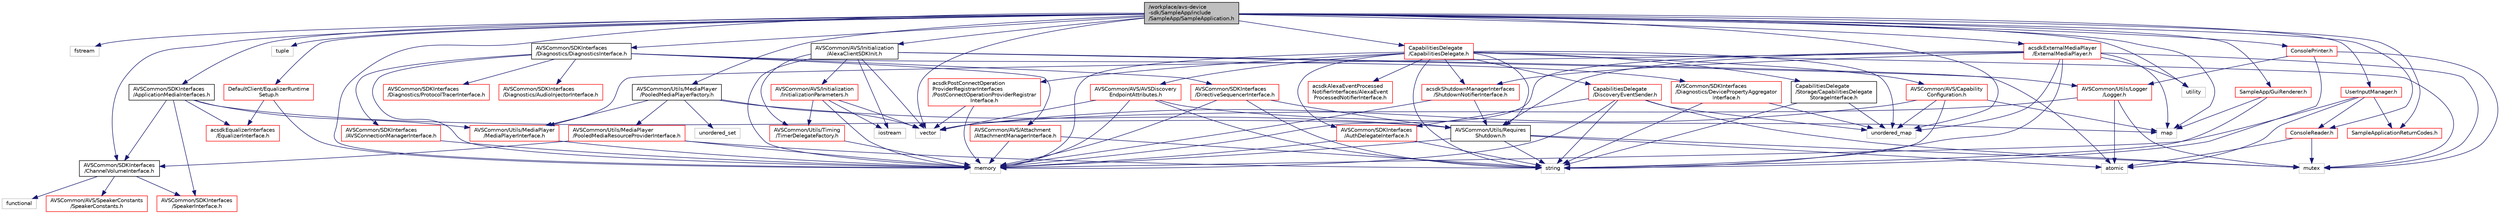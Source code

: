 digraph "/workplace/avs-device-sdk/SampleApp/include/SampleApp/SampleApplication.h"
{
  edge [fontname="Helvetica",fontsize="10",labelfontname="Helvetica",labelfontsize="10"];
  node [fontname="Helvetica",fontsize="10",shape=record];
  Node0 [label="/workplace/avs-device\l-sdk/SampleApp/include\l/SampleApp/SampleApplication.h",height=0.2,width=0.4,color="black", fillcolor="grey75", style="filled", fontcolor="black"];
  Node0 -> Node1 [color="midnightblue",fontsize="10",style="solid",fontname="Helvetica"];
  Node1 [label="fstream",height=0.2,width=0.4,color="grey75", fillcolor="white", style="filled"];
  Node0 -> Node2 [color="midnightblue",fontsize="10",style="solid",fontname="Helvetica"];
  Node2 [label="map",height=0.2,width=0.4,color="grey75", fillcolor="white", style="filled"];
  Node0 -> Node3 [color="midnightblue",fontsize="10",style="solid",fontname="Helvetica"];
  Node3 [label="memory",height=0.2,width=0.4,color="grey75", fillcolor="white", style="filled"];
  Node0 -> Node4 [color="midnightblue",fontsize="10",style="solid",fontname="Helvetica"];
  Node4 [label="tuple",height=0.2,width=0.4,color="grey75", fillcolor="white", style="filled"];
  Node0 -> Node5 [color="midnightblue",fontsize="10",style="solid",fontname="Helvetica"];
  Node5 [label="unordered_map",height=0.2,width=0.4,color="grey75", fillcolor="white", style="filled"];
  Node0 -> Node6 [color="midnightblue",fontsize="10",style="solid",fontname="Helvetica"];
  Node6 [label="utility",height=0.2,width=0.4,color="grey75", fillcolor="white", style="filled"];
  Node0 -> Node7 [color="midnightblue",fontsize="10",style="solid",fontname="Helvetica"];
  Node7 [label="vector",height=0.2,width=0.4,color="grey75", fillcolor="white", style="filled"];
  Node0 -> Node8 [color="midnightblue",fontsize="10",style="solid",fontname="Helvetica"];
  Node8 [label="AVSCommon/AVS/Initialization\l/AlexaClientSDKInit.h",height=0.2,width=0.4,color="black", fillcolor="white", style="filled",URL="$_alexa_client_s_d_k_init_8h.html"];
  Node8 -> Node9 [color="midnightblue",fontsize="10",style="solid",fontname="Helvetica"];
  Node9 [label="atomic",height=0.2,width=0.4,color="grey75", fillcolor="white", style="filled"];
  Node8 -> Node10 [color="midnightblue",fontsize="10",style="solid",fontname="Helvetica"];
  Node10 [label="iostream",height=0.2,width=0.4,color="grey75", fillcolor="white", style="filled"];
  Node8 -> Node3 [color="midnightblue",fontsize="10",style="solid",fontname="Helvetica"];
  Node8 -> Node7 [color="midnightblue",fontsize="10",style="solid",fontname="Helvetica"];
  Node8 -> Node11 [color="midnightblue",fontsize="10",style="solid",fontname="Helvetica"];
  Node11 [label="AVSCommon/AVS/Initialization\l/InitializationParameters.h",height=0.2,width=0.4,color="red", fillcolor="white", style="filled",URL="$_initialization_parameters_8h.html"];
  Node11 -> Node10 [color="midnightblue",fontsize="10",style="solid",fontname="Helvetica"];
  Node11 -> Node3 [color="midnightblue",fontsize="10",style="solid",fontname="Helvetica"];
  Node11 -> Node7 [color="midnightblue",fontsize="10",style="solid",fontname="Helvetica"];
  Node11 -> Node20 [color="midnightblue",fontsize="10",style="solid",fontname="Helvetica"];
  Node20 [label="AVSCommon/Utils/Timing\l/TimerDelegateFactory.h",height=0.2,width=0.4,color="red", fillcolor="white", style="filled",URL="$_timer_delegate_factory_8h.html"];
  Node20 -> Node3 [color="midnightblue",fontsize="10",style="solid",fontname="Helvetica"];
  Node8 -> Node20 [color="midnightblue",fontsize="10",style="solid",fontname="Helvetica"];
  Node8 -> Node21 [color="midnightblue",fontsize="10",style="solid",fontname="Helvetica"];
  Node21 [label="AVSCommon/Utils/Logger\l/Logger.h",height=0.2,width=0.4,color="red", fillcolor="white", style="filled",URL="$_logger_8h.html"];
  Node21 -> Node9 [color="midnightblue",fontsize="10",style="solid",fontname="Helvetica"];
  Node21 -> Node22 [color="midnightblue",fontsize="10",style="solid",fontname="Helvetica"];
  Node22 [label="mutex",height=0.2,width=0.4,color="grey75", fillcolor="white", style="filled"];
  Node21 -> Node7 [color="midnightblue",fontsize="10",style="solid",fontname="Helvetica"];
  Node0 -> Node36 [color="midnightblue",fontsize="10",style="solid",fontname="Helvetica"];
  Node36 [label="AVSCommon/SDKInterfaces\l/ApplicationMediaInterfaces.h",height=0.2,width=0.4,color="black", fillcolor="white", style="filled",URL="$_application_media_interfaces_8h.html"];
  Node36 -> Node37 [color="midnightblue",fontsize="10",style="solid",fontname="Helvetica"];
  Node37 [label="acsdkEqualizerInterfaces\l/EqualizerInterface.h",height=0.2,width=0.4,color="red", fillcolor="white", style="filled",URL="$_equalizer_interface_8h.html"];
  Node36 -> Node45 [color="midnightblue",fontsize="10",style="solid",fontname="Helvetica"];
  Node45 [label="AVSCommon/SDKInterfaces\l/ChannelVolumeInterface.h",height=0.2,width=0.4,color="black", fillcolor="white", style="filled",URL="$_channel_volume_interface_8h.html"];
  Node45 -> Node19 [color="midnightblue",fontsize="10",style="solid",fontname="Helvetica"];
  Node19 [label="functional",height=0.2,width=0.4,color="grey75", fillcolor="white", style="filled"];
  Node45 -> Node46 [color="midnightblue",fontsize="10",style="solid",fontname="Helvetica"];
  Node46 [label="AVSCommon/AVS/SpeakerConstants\l/SpeakerConstants.h",height=0.2,width=0.4,color="red", fillcolor="white", style="filled",URL="$_speaker_constants_8h.html"];
  Node45 -> Node48 [color="midnightblue",fontsize="10",style="solid",fontname="Helvetica"];
  Node48 [label="AVSCommon/SDKInterfaces\l/SpeakerInterface.h",height=0.2,width=0.4,color="red", fillcolor="white", style="filled",URL="$_speaker_interface_8h.html"];
  Node36 -> Node48 [color="midnightblue",fontsize="10",style="solid",fontname="Helvetica"];
  Node36 -> Node49 [color="midnightblue",fontsize="10",style="solid",fontname="Helvetica"];
  Node49 [label="AVSCommon/Utils/MediaPlayer\l/MediaPlayerInterface.h",height=0.2,width=0.4,color="red", fillcolor="white", style="filled",URL="$_media_player_interface_8h.html"];
  Node49 -> Node3 [color="midnightblue",fontsize="10",style="solid",fontname="Helvetica"];
  Node36 -> Node66 [color="midnightblue",fontsize="10",style="solid",fontname="Helvetica"];
  Node66 [label="AVSCommon/Utils/Requires\lShutdown.h",height=0.2,width=0.4,color="black", fillcolor="white", style="filled",URL="$_requires_shutdown_8h.html"];
  Node66 -> Node9 [color="midnightblue",fontsize="10",style="solid",fontname="Helvetica"];
  Node66 -> Node3 [color="midnightblue",fontsize="10",style="solid",fontname="Helvetica"];
  Node66 -> Node22 [color="midnightblue",fontsize="10",style="solid",fontname="Helvetica"];
  Node66 -> Node16 [color="midnightblue",fontsize="10",style="solid",fontname="Helvetica"];
  Node16 [label="string",height=0.2,width=0.4,color="grey75", fillcolor="white", style="filled"];
  Node0 -> Node45 [color="midnightblue",fontsize="10",style="solid",fontname="Helvetica"];
  Node0 -> Node67 [color="midnightblue",fontsize="10",style="solid",fontname="Helvetica"];
  Node67 [label="AVSCommon/SDKInterfaces\l/Diagnostics/DiagnosticsInterface.h",height=0.2,width=0.4,color="black", fillcolor="white", style="filled",URL="$_diagnostics_interface_8h.html"];
  Node67 -> Node3 [color="midnightblue",fontsize="10",style="solid",fontname="Helvetica"];
  Node67 -> Node68 [color="midnightblue",fontsize="10",style="solid",fontname="Helvetica"];
  Node68 [label="AVSCommon/AVS/Attachment\l/AttachmentManagerInterface.h",height=0.2,width=0.4,color="red", fillcolor="white", style="filled",URL="$_attachment_manager_interface_8h.html"];
  Node68 -> Node16 [color="midnightblue",fontsize="10",style="solid",fontname="Helvetica"];
  Node68 -> Node3 [color="midnightblue",fontsize="10",style="solid",fontname="Helvetica"];
  Node67 -> Node75 [color="midnightblue",fontsize="10",style="solid",fontname="Helvetica"];
  Node75 [label="AVSCommon/SDKInterfaces\l/AVSConnectionManagerInterface.h",height=0.2,width=0.4,color="red", fillcolor="white", style="filled",URL="$_a_v_s_connection_manager_interface_8h.html"];
  Node75 -> Node3 [color="midnightblue",fontsize="10",style="solid",fontname="Helvetica"];
  Node67 -> Node83 [color="midnightblue",fontsize="10",style="solid",fontname="Helvetica"];
  Node83 [label="AVSCommon/SDKInterfaces\l/Diagnostics/AudioInjectorInterface.h",height=0.2,width=0.4,color="red", fillcolor="white", style="filled",URL="$_audio_injector_interface_8h.html"];
  Node67 -> Node87 [color="midnightblue",fontsize="10",style="solid",fontname="Helvetica"];
  Node87 [label="AVSCommon/SDKInterfaces\l/Diagnostics/DevicePropertyAggregator\lInterface.h",height=0.2,width=0.4,color="red", fillcolor="white", style="filled",URL="$_device_property_aggregator_interface_8h.html"];
  Node87 -> Node16 [color="midnightblue",fontsize="10",style="solid",fontname="Helvetica"];
  Node87 -> Node5 [color="midnightblue",fontsize="10",style="solid",fontname="Helvetica"];
  Node67 -> Node136 [color="midnightblue",fontsize="10",style="solid",fontname="Helvetica"];
  Node136 [label="AVSCommon/SDKInterfaces\l/Diagnostics/ProtocolTracerInterface.h",height=0.2,width=0.4,color="red", fillcolor="white", style="filled",URL="$_protocol_tracer_interface_8h.html"];
  Node67 -> Node138 [color="midnightblue",fontsize="10",style="solid",fontname="Helvetica"];
  Node138 [label="AVSCommon/SDKInterfaces\l/DirectiveSequencerInterface.h",height=0.2,width=0.4,color="red", fillcolor="white", style="filled",URL="$_directive_sequencer_interface_8h.html"];
  Node138 -> Node3 [color="midnightblue",fontsize="10",style="solid",fontname="Helvetica"];
  Node138 -> Node16 [color="midnightblue",fontsize="10",style="solid",fontname="Helvetica"];
  Node138 -> Node66 [color="midnightblue",fontsize="10",style="solid",fontname="Helvetica"];
  Node0 -> Node148 [color="midnightblue",fontsize="10",style="solid",fontname="Helvetica"];
  Node148 [label="AVSCommon/Utils/MediaPlayer\l/PooledMediaPlayerFactory.h",height=0.2,width=0.4,color="black", fillcolor="white", style="filled",URL="$_pooled_media_player_factory_8h.html"];
  Node148 -> Node7 [color="midnightblue",fontsize="10",style="solid",fontname="Helvetica"];
  Node148 -> Node81 [color="midnightblue",fontsize="10",style="solid",fontname="Helvetica"];
  Node81 [label="unordered_set",height=0.2,width=0.4,color="grey75", fillcolor="white", style="filled"];
  Node148 -> Node149 [color="midnightblue",fontsize="10",style="solid",fontname="Helvetica"];
  Node149 [label="AVSCommon/Utils/MediaPlayer\l/PooledMediaResourceProviderInterface.h",height=0.2,width=0.4,color="red", fillcolor="white", style="filled",URL="$_pooled_media_resource_provider_interface_8h.html"];
  Node149 -> Node3 [color="midnightblue",fontsize="10",style="solid",fontname="Helvetica"];
  Node149 -> Node16 [color="midnightblue",fontsize="10",style="solid",fontname="Helvetica"];
  Node149 -> Node45 [color="midnightblue",fontsize="10",style="solid",fontname="Helvetica"];
  Node148 -> Node49 [color="midnightblue",fontsize="10",style="solid",fontname="Helvetica"];
  Node148 -> Node66 [color="midnightblue",fontsize="10",style="solid",fontname="Helvetica"];
  Node0 -> Node150 [color="midnightblue",fontsize="10",style="solid",fontname="Helvetica"];
  Node150 [label="CapabilitiesDelegate\l/CapabilitiesDelegate.h",height=0.2,width=0.4,color="red", fillcolor="white", style="filled",URL="$_capabilities_delegate_8h.html"];
  Node150 -> Node5 [color="midnightblue",fontsize="10",style="solid",fontname="Helvetica"];
  Node150 -> Node3 [color="midnightblue",fontsize="10",style="solid",fontname="Helvetica"];
  Node150 -> Node22 [color="midnightblue",fontsize="10",style="solid",fontname="Helvetica"];
  Node150 -> Node16 [color="midnightblue",fontsize="10",style="solid",fontname="Helvetica"];
  Node150 -> Node151 [color="midnightblue",fontsize="10",style="solid",fontname="Helvetica"];
  Node151 [label="CapabilitiesDelegate\l/DiscoveryEventSender.h",height=0.2,width=0.4,color="red", fillcolor="white", style="filled",URL="$_discovery_event_sender_8h.html"];
  Node151 -> Node3 [color="midnightblue",fontsize="10",style="solid",fontname="Helvetica"];
  Node151 -> Node22 [color="midnightblue",fontsize="10",style="solid",fontname="Helvetica"];
  Node151 -> Node16 [color="midnightblue",fontsize="10",style="solid",fontname="Helvetica"];
  Node151 -> Node5 [color="midnightblue",fontsize="10",style="solid",fontname="Helvetica"];
  Node151 -> Node154 [color="midnightblue",fontsize="10",style="solid",fontname="Helvetica"];
  Node154 [label="AVSCommon/SDKInterfaces\l/AuthDelegateInterface.h",height=0.2,width=0.4,color="red", fillcolor="white", style="filled",URL="$_auth_delegate_interface_8h.html"];
  Node154 -> Node3 [color="midnightblue",fontsize="10",style="solid",fontname="Helvetica"];
  Node154 -> Node16 [color="midnightblue",fontsize="10",style="solid",fontname="Helvetica"];
  Node150 -> Node165 [color="midnightblue",fontsize="10",style="solid",fontname="Helvetica"];
  Node165 [label="CapabilitiesDelegate\l/Storage/CapabilitiesDelegate\lStorageInterface.h",height=0.2,width=0.4,color="black", fillcolor="white", style="filled",URL="$_capabilities_delegate_storage_interface_8h.html"];
  Node165 -> Node16 [color="midnightblue",fontsize="10",style="solid",fontname="Helvetica"];
  Node165 -> Node5 [color="midnightblue",fontsize="10",style="solid",fontname="Helvetica"];
  Node150 -> Node166 [color="midnightblue",fontsize="10",style="solid",fontname="Helvetica"];
  Node166 [label="acsdkAlexaEventProcessed\lNotifierInterfaces/AlexaEvent\lProcessedNotifierInterface.h",height=0.2,width=0.4,color="red", fillcolor="white", style="filled",URL="$_alexa_event_processed_notifier_interface_8h.html"];
  Node150 -> Node168 [color="midnightblue",fontsize="10",style="solid",fontname="Helvetica"];
  Node168 [label="acsdkPostConnectOperation\lProviderRegistrarInterfaces\l/PostConnectOperationProviderRegistrar\lInterface.h",height=0.2,width=0.4,color="red", fillcolor="white", style="filled",URL="$_post_connect_operation_provider_registrar_interface_8h.html"];
  Node168 -> Node3 [color="midnightblue",fontsize="10",style="solid",fontname="Helvetica"];
  Node168 -> Node7 [color="midnightblue",fontsize="10",style="solid",fontname="Helvetica"];
  Node150 -> Node171 [color="midnightblue",fontsize="10",style="solid",fontname="Helvetica"];
  Node171 [label="acsdkShutdownManagerInterfaces\l/ShutdownNotifierInterface.h",height=0.2,width=0.4,color="red", fillcolor="white", style="filled",URL="$_shutdown_notifier_interface_8h.html"];
  Node171 -> Node3 [color="midnightblue",fontsize="10",style="solid",fontname="Helvetica"];
  Node171 -> Node66 [color="midnightblue",fontsize="10",style="solid",fontname="Helvetica"];
  Node150 -> Node172 [color="midnightblue",fontsize="10",style="solid",fontname="Helvetica"];
  Node172 [label="AVSCommon/AVS/AVSDiscovery\lEndpointAttributes.h",height=0.2,width=0.4,color="red", fillcolor="white", style="filled",URL="$_a_v_s_discovery_endpoint_attributes_8h.html"];
  Node172 -> Node2 [color="midnightblue",fontsize="10",style="solid",fontname="Helvetica"];
  Node172 -> Node3 [color="midnightblue",fontsize="10",style="solid",fontname="Helvetica"];
  Node172 -> Node16 [color="midnightblue",fontsize="10",style="solid",fontname="Helvetica"];
  Node172 -> Node7 [color="midnightblue",fontsize="10",style="solid",fontname="Helvetica"];
  Node150 -> Node173 [color="midnightblue",fontsize="10",style="solid",fontname="Helvetica"];
  Node173 [label="AVSCommon/AVS/Capability\lConfiguration.h",height=0.2,width=0.4,color="red", fillcolor="white", style="filled",URL="$_capability_configuration_8h.html"];
  Node173 -> Node2 [color="midnightblue",fontsize="10",style="solid",fontname="Helvetica"];
  Node173 -> Node16 [color="midnightblue",fontsize="10",style="solid",fontname="Helvetica"];
  Node173 -> Node5 [color="midnightblue",fontsize="10",style="solid",fontname="Helvetica"];
  Node173 -> Node7 [color="midnightblue",fontsize="10",style="solid",fontname="Helvetica"];
  Node150 -> Node154 [color="midnightblue",fontsize="10",style="solid",fontname="Helvetica"];
  Node150 -> Node66 [color="midnightblue",fontsize="10",style="solid",fontname="Helvetica"];
  Node0 -> Node183 [color="midnightblue",fontsize="10",style="solid",fontname="Helvetica"];
  Node183 [label="DefaultClient/EqualizerRuntime\lSetup.h",height=0.2,width=0.4,color="red", fillcolor="white", style="filled",URL="$_equalizer_runtime_setup_8h.html"];
  Node183 -> Node37 [color="midnightblue",fontsize="10",style="solid",fontname="Helvetica"];
  Node183 -> Node3 [color="midnightblue",fontsize="10",style="solid",fontname="Helvetica"];
  Node0 -> Node189 [color="midnightblue",fontsize="10",style="solid",fontname="Helvetica"];
  Node189 [label="acsdkExternalMediaPlayer\l/ExternalMediaPlayer.h",height=0.2,width=0.4,color="red", fillcolor="white", style="filled",URL="$_external_media_player_8h.html"];
  Node189 -> Node2 [color="midnightblue",fontsize="10",style="solid",fontname="Helvetica"];
  Node189 -> Node3 [color="midnightblue",fontsize="10",style="solid",fontname="Helvetica"];
  Node189 -> Node22 [color="midnightblue",fontsize="10",style="solid",fontname="Helvetica"];
  Node189 -> Node16 [color="midnightblue",fontsize="10",style="solid",fontname="Helvetica"];
  Node189 -> Node5 [color="midnightblue",fontsize="10",style="solid",fontname="Helvetica"];
  Node189 -> Node6 [color="midnightblue",fontsize="10",style="solid",fontname="Helvetica"];
  Node189 -> Node49 [color="midnightblue",fontsize="10",style="solid",fontname="Helvetica"];
  Node189 -> Node66 [color="midnightblue",fontsize="10",style="solid",fontname="Helvetica"];
  Node189 -> Node171 [color="midnightblue",fontsize="10",style="solid",fontname="Helvetica"];
  Node0 -> Node257 [color="midnightblue",fontsize="10",style="solid",fontname="Helvetica"];
  Node257 [label="ConsolePrinter.h",height=0.2,width=0.4,color="red", fillcolor="white", style="filled",URL="$_console_printer_8h.html"];
  Node257 -> Node22 [color="midnightblue",fontsize="10",style="solid",fontname="Helvetica"];
  Node257 -> Node16 [color="midnightblue",fontsize="10",style="solid",fontname="Helvetica"];
  Node257 -> Node21 [color="midnightblue",fontsize="10",style="solid",fontname="Helvetica"];
  Node0 -> Node259 [color="midnightblue",fontsize="10",style="solid",fontname="Helvetica"];
  Node259 [label="ConsoleReader.h",height=0.2,width=0.4,color="red", fillcolor="white", style="filled",URL="$_console_reader_8h.html"];
  Node259 -> Node9 [color="midnightblue",fontsize="10",style="solid",fontname="Helvetica"];
  Node259 -> Node22 [color="midnightblue",fontsize="10",style="solid",fontname="Helvetica"];
  Node0 -> Node260 [color="midnightblue",fontsize="10",style="solid",fontname="Helvetica"];
  Node260 [label="SampleApp/GuiRenderer.h",height=0.2,width=0.4,color="red", fillcolor="white", style="filled",URL="$_gui_renderer_8h.html"];
  Node260 -> Node2 [color="midnightblue",fontsize="10",style="solid",fontname="Helvetica"];
  Node260 -> Node16 [color="midnightblue",fontsize="10",style="solid",fontname="Helvetica"];
  Node0 -> Node262 [color="midnightblue",fontsize="10",style="solid",fontname="Helvetica"];
  Node262 [label="SampleApplicationReturnCodes.h",height=0.2,width=0.4,color="red", fillcolor="white", style="filled",URL="$_sample_application_return_codes_8h.html"];
  Node0 -> Node263 [color="midnightblue",fontsize="10",style="solid",fontname="Helvetica"];
  Node263 [label="UserInputManager.h",height=0.2,width=0.4,color="red", fillcolor="white", style="filled",URL="$_user_input_manager_8h.html"];
  Node263 -> Node9 [color="midnightblue",fontsize="10",style="solid",fontname="Helvetica"];
  Node263 -> Node3 [color="midnightblue",fontsize="10",style="solid",fontname="Helvetica"];
  Node263 -> Node259 [color="midnightblue",fontsize="10",style="solid",fontname="Helvetica"];
  Node263 -> Node262 [color="midnightblue",fontsize="10",style="solid",fontname="Helvetica"];
}
